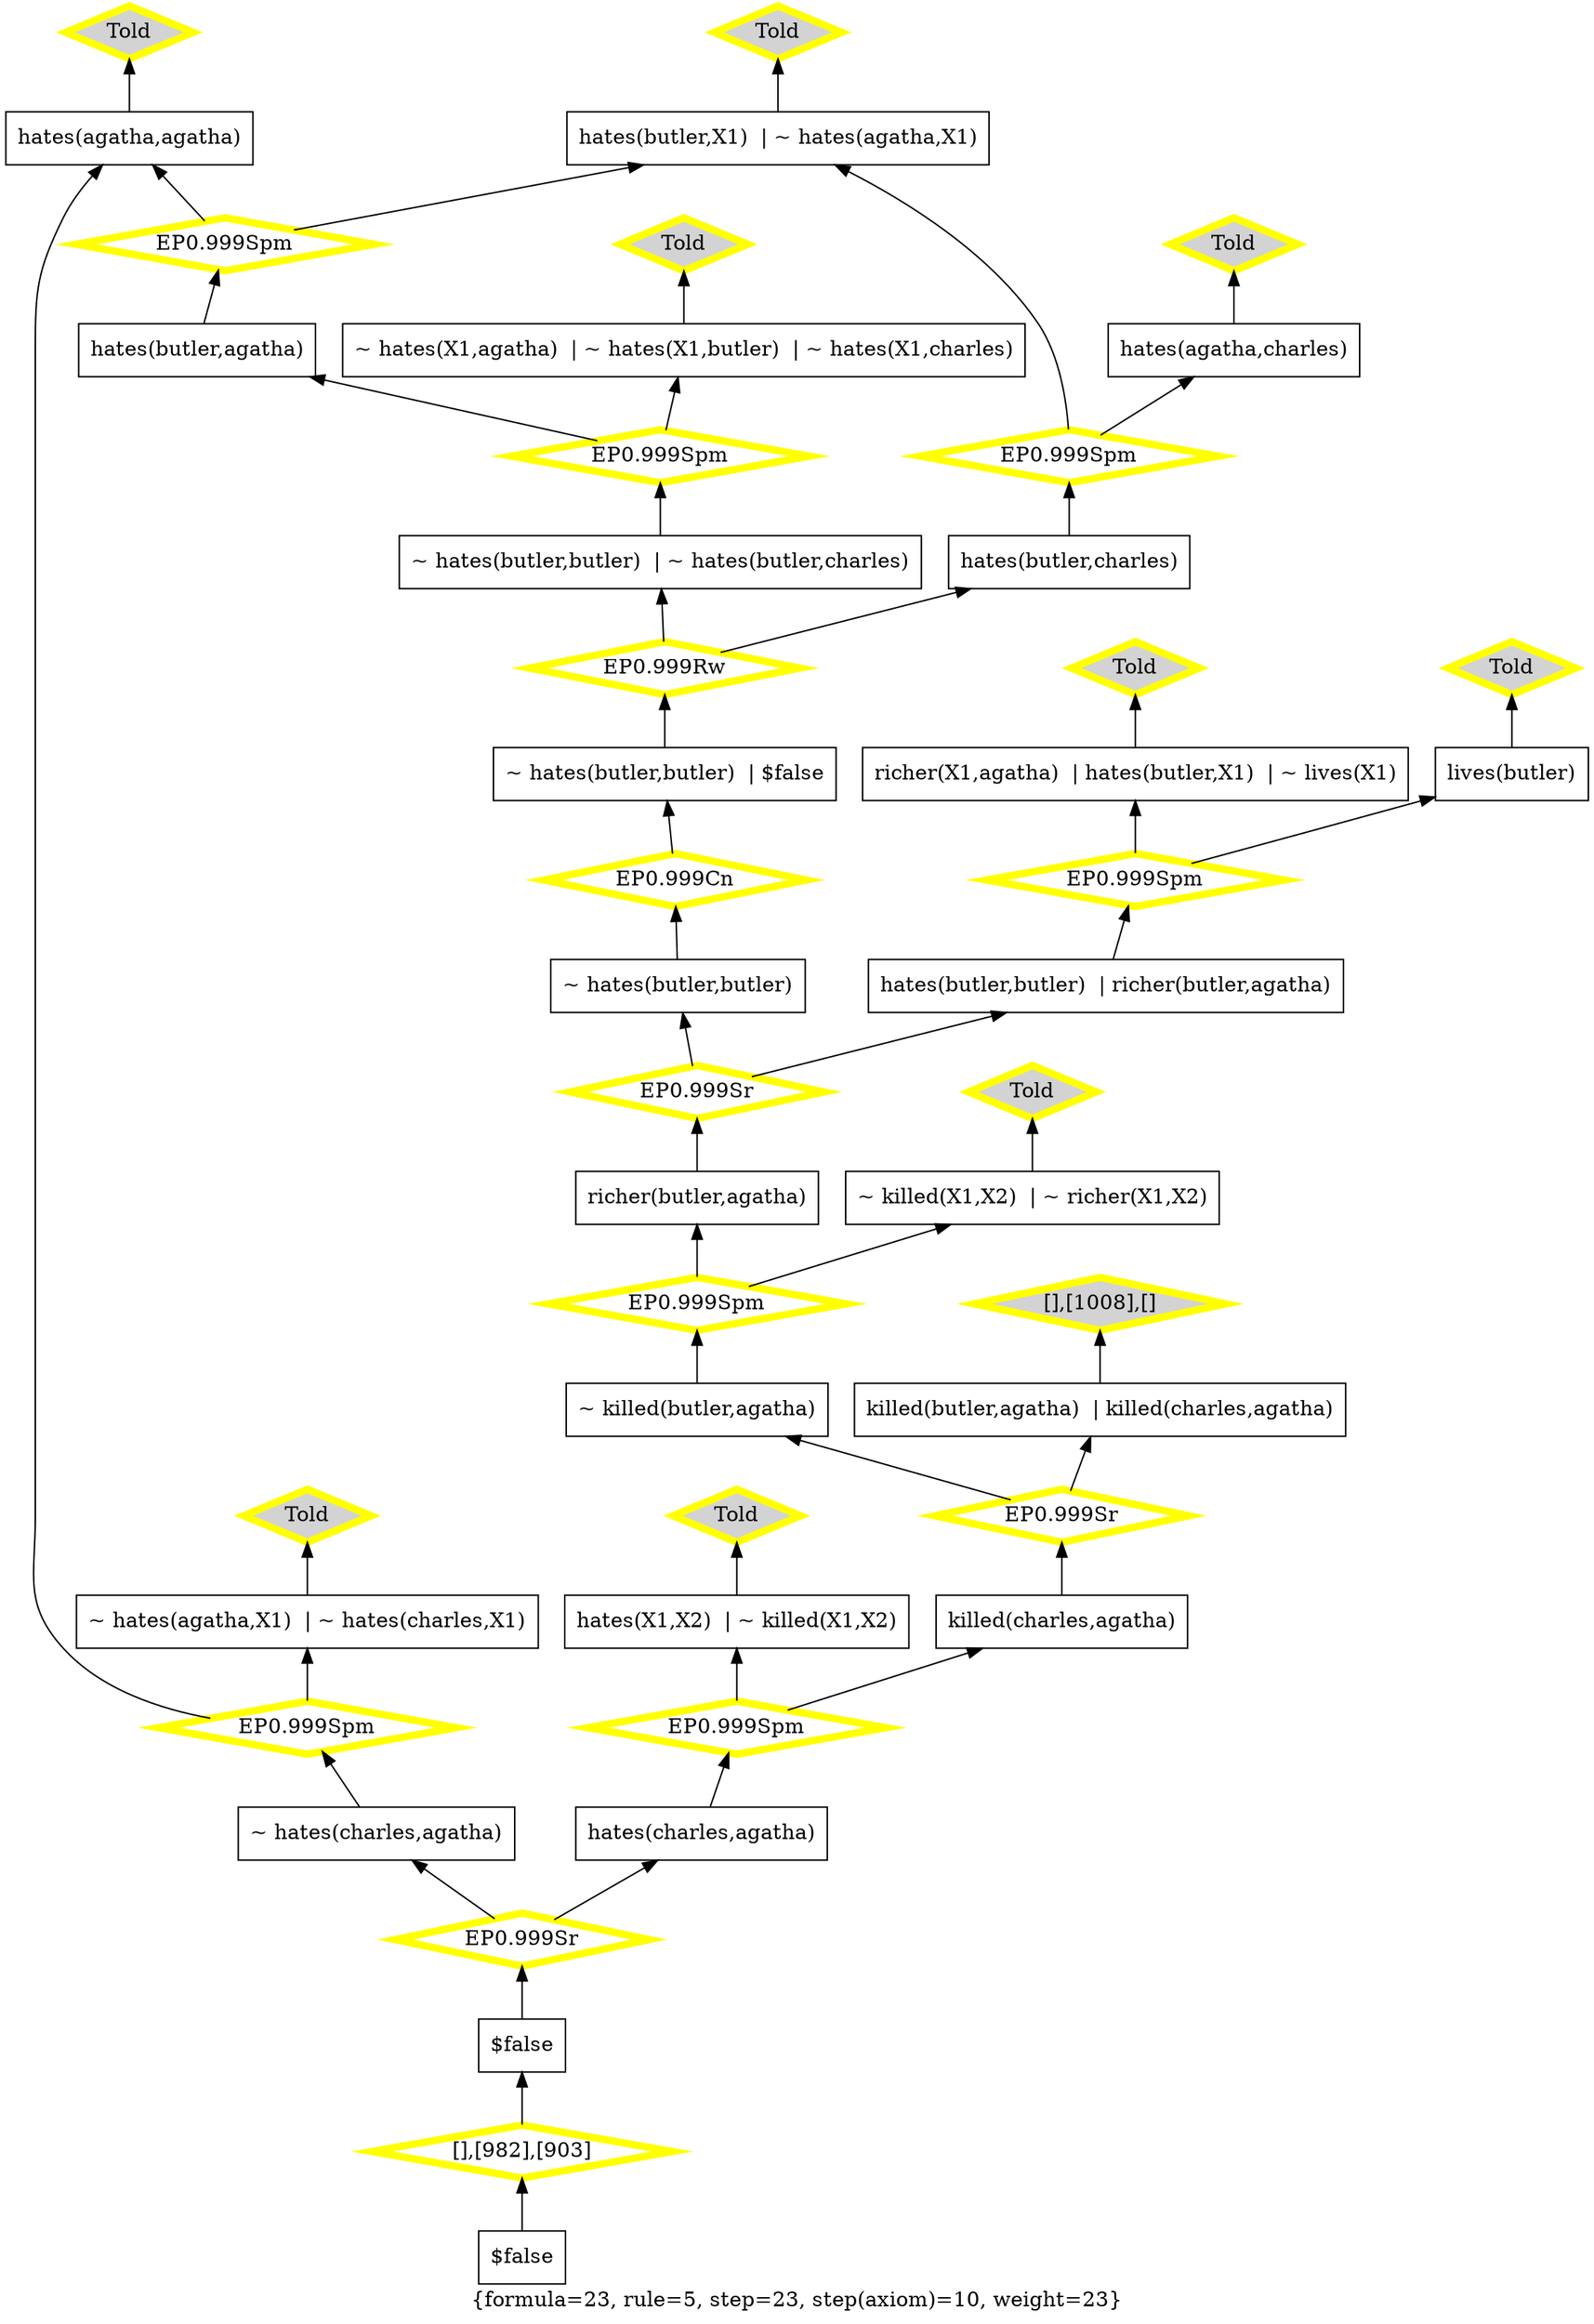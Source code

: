 digraph g 
{ rankdir=BT;
 labelloc=b label="{formula=23, rule=5, step=23, step(axiom)=10, weight=23}"  
 "x_1008" [ color="black" shape="box" label="killed(butler,agatha)  | killed(charles,agatha)" fillcolor="white" style="filled"  ];
  "x_957" [ color="black" shape="box" label="~ killed(X1,X2)  | ~ richer(X1,X2)" fillcolor="white" style="filled"  ];
  "x_892" [ color="black" shape="box" label="richer(X1,agatha)  | hates(butler,X1)  | ~ lives(X1)" fillcolor="white" style="filled"  ];
  "x_893" [ color="black" shape="box" label="hates(butler,charles)" fillcolor="white" style="filled"  ];
  "x_1029" [ color="black" shape="box" label="~ hates(X1,agatha)  | ~ hates(X1,butler)  | ~ hates(X1,charles)" fillcolor="white" style="filled"  ];
  "x_977" [ color="black" shape="box" label="~ hates(charles,agatha)" fillcolor="white" style="filled"  ];
  "x_942" [ color="black" shape="box" label="~ killed(butler,agatha)" fillcolor="white" style="filled"  ];
  "x_979" [ color="black" shape="box" label="hates(butler,butler)  | richer(butler,agatha)" fillcolor="white" style="filled"  ];
  "x_871" [ color="black" shape="box" label="hates(agatha,agatha)" fillcolor="white" style="filled"  ];
  "x_1000" [ color="black" shape="box" label="richer(butler,agatha)" fillcolor="white" style="filled"  ];
  "x_862" [ color="black" shape="box" label="~ hates(butler,butler)  | $false" fillcolor="white" style="filled"  ];
  "x_1003" [ color="black" shape="box" label="hates(X1,X2)  | ~ killed(X1,X2)" fillcolor="white" style="filled"  ];
  "x_982" [ color="black" shape="box" label="$false" fillcolor="white" style="filled"  ];
  "x_1004" [ color="black" shape="box" label="lives(butler)" fillcolor="white" style="filled"  ];
  "x_903" [ color="black" shape="box" label="$false" fillcolor="white" style="filled"  ];
  "x_884" [ color="black" shape="box" label="~ hates(butler,butler)" fillcolor="white" style="filled"  ];
  "x_863" [ color="black" shape="box" label="hates(agatha,charles)" fillcolor="white" style="filled"  ];
  "x_918" [ color="black" shape="box" label="~ hates(butler,butler)  | ~ hates(butler,charles)" fillcolor="white" style="filled"  ];
  "x_886" [ color="black" shape="box" label="hates(charles,agatha)" fillcolor="white" style="filled"  ];
  "x_854" [ color="black" shape="box" label="hates(butler,agatha)" fillcolor="white" style="filled"  ];
  "x_1080" [ color="black" shape="box" label="killed(charles,agatha)" fillcolor="white" style="filled"  ];
  "x_1048" [ color="black" shape="box" label="hates(butler,X1)  | ~ hates(agatha,X1)" fillcolor="white" style="filled"  ];
  "x_890" [ color="black" shape="box" label="~ hates(agatha,X1)  | ~ hates(charles,X1)" fillcolor="white" style="filled"  ];
  "-18798af8:1242f141842:-768e" [ URL="http://browser.inference-web.org/iwbrowser/BrowseNodeSet?url=http%3A%2F%2Finference-web.org%2Fproofs%2Ftptp%2FSolutions%2FPUZ%2FPUZ001-1%2FEP---1.0%2Fanswer.owl%23ns_29" color="yellow" shape="diamond" label="EP0.999Sr" fillcolor="white" style="filled" penwidth="5"  ];
  "x_1000" -> "-18798af8:1242f141842:-768e";
  "-18798af8:1242f141842:-768e" -> "x_884";
  "-18798af8:1242f141842:-768e" -> "x_979";
  "-18798af8:1242f141842:-765d" [ URL="http://browser.inference-web.org/iwbrowser/BrowseNodeSet?url=http%3A%2F%2Finference-web.org%2Fproofs%2Ftptp%2FSolutions%2FPUZ%2FPUZ001-1%2FEP---1.0%2Fanswer.owl%23ns_2" color="yellow" shape="diamond" label="Told" fillcolor="lightgrey" style="filled" penwidth="5"  ];
  "x_1004" -> "-18798af8:1242f141842:-765d";
  "-18798af8:1242f141842:-769d" [ URL="http://browser.inference-web.org/iwbrowser/BrowseNodeSet?url=http%3A%2F%2Finference-web.org%2Fproofs%2Ftptp%2FSolutions%2FPUZ%2FPUZ001-1%2FEP---1.0%2Fanswer.owl%23ns_32" color="yellow" shape="diamond" label="EP0.999Spm" fillcolor="white" style="filled" penwidth="5"  ];
  "x_886" -> "-18798af8:1242f141842:-769d";
  "-18798af8:1242f141842:-769d" -> "x_1003";
  "-18798af8:1242f141842:-769d" -> "x_1080";
  "-18798af8:1242f141842:-76a2" [ URL="http://browser.inference-web.org/iwbrowser/BrowseNodeSet?url=http%3A%2F%2Finference-web.org%2Fproofs%2Ftptp%2FSolutions%2FPUZ%2FPUZ001-1%2FEP---1.0%2Fanswer.owl%23ns_5" color="yellow" shape="diamond" label="Told" fillcolor="lightgrey" style="filled" penwidth="5"  ];
  "x_890" -> "-18798af8:1242f141842:-76a2";
  "-18798af8:1242f141842:-764e" [ URL="http://browser.inference-web.org/iwbrowser/BrowseNodeSet?url=http%3A%2F%2Finference-web.org%2Fproofs%2Ftptp%2FSolutions%2FPUZ%2FPUZ001-1%2FEP---1.0%2Fanswer.owl%23ns_12" color="yellow" shape="diamond" label="[],[1008],[]" fillcolor="lightgrey" style="filled" penwidth="5"  ];
  "x_1008" -> "-18798af8:1242f141842:-764e";
  "-18798af8:1242f141842:-7698" [ URL="http://browser.inference-web.org/iwbrowser/BrowseNodeSet?url=http%3A%2F%2Finference-web.org%2Fproofs%2Ftptp%2FSolutions%2FPUZ%2FPUZ001-1%2FEP---1.0%2Fanswer.owl%23ns_31" color="yellow" shape="diamond" label="EP0.999Sr" fillcolor="white" style="filled" penwidth="5"  ];
  "x_1080" -> "-18798af8:1242f141842:-7698";
  "-18798af8:1242f141842:-7698" -> "x_942";
  "-18798af8:1242f141842:-7698" -> "x_1008";
  "-18798af8:1242f141842:-7667" [ URL="http://browser.inference-web.org/iwbrowser/BrowseNodeSet?url=http%3A%2F%2Finference-web.org%2Fproofs%2Ftptp%2FSolutions%2FPUZ%2FPUZ001-1%2FEP---1.0%2Fanswer.owl%23ns_6" color="yellow" shape="diamond" label="Told" fillcolor="lightgrey" style="filled" penwidth="5"  ];
  "x_1029" -> "-18798af8:1242f141842:-7667";
  "-18798af8:1242f141842:-7653" [ URL="http://browser.inference-web.org/iwbrowser/BrowseNodeSet?url=http%3A%2F%2Finference-web.org%2Fproofs%2Ftptp%2FSolutions%2FPUZ%2FPUZ001-1%2FEP---1.0%2Fanswer.owl%23ns_4" color="yellow" shape="diamond" label="Told" fillcolor="lightgrey" style="filled" penwidth="5"  ];
  "x_957" -> "-18798af8:1242f141842:-7653";
  "-18798af8:1242f141842:-766c" [ URL="http://browser.inference-web.org/iwbrowser/BrowseNodeSet?url=http%3A%2F%2Finference-web.org%2Fproofs%2Ftptp%2FSolutions%2FPUZ%2FPUZ001-1%2FEP---1.0%2Fanswer.owl%23ns_19" color="yellow" shape="diamond" label="EP0.999Spm" fillcolor="white" style="filled" penwidth="5"  ];
  "x_854" -> "-18798af8:1242f141842:-766c";
  "-18798af8:1242f141842:-766c" -> "x_871";
  "-18798af8:1242f141842:-766c" -> "x_1048";
  "-18798af8:1242f141842:-7685" [ URL="http://browser.inference-web.org/iwbrowser/BrowseNodeSet?url=http%3A%2F%2Finference-web.org%2Fproofs%2Ftptp%2FSolutions%2FPUZ%2FPUZ001-1%2FEP---1.0%2Fanswer.owl%23ns_27" color="yellow" shape="diamond" label="EP0.999Rw" fillcolor="white" style="filled" penwidth="5"  ];
  "x_862" -> "-18798af8:1242f141842:-7685";
  "-18798af8:1242f141842:-7685" -> "x_893";
  "-18798af8:1242f141842:-7685" -> "x_918";
  "-18798af8:1242f141842:-76b0" [ URL="http://browser.inference-web.org/iwbrowser/BrowseNodeSet?url=http%3A%2F%2Finference-web.org%2Fproofs%2Ftptp%2FSolutions%2FPUZ%2FPUZ001-1%2FEP---1.0%2Fanswer.owl%23answer" color="yellow" shape="diamond" label="[],[982],[903]" fillcolor="white" style="filled" penwidth="5"  ];
  "x_982" -> "-18798af8:1242f141842:-76b0";
  "-18798af8:1242f141842:-76b0" -> "x_903";
  "-18798af8:1242f141842:-7671" [ URL="http://browser.inference-web.org/iwbrowser/BrowseNodeSet?url=http%3A%2F%2Finference-web.org%2Fproofs%2Ftptp%2FSolutions%2FPUZ%2FPUZ001-1%2FEP---1.0%2Fanswer.owl%23ns_22" color="yellow" shape="diamond" label="EP0.999Spm" fillcolor="white" style="filled" penwidth="5"  ];
  "x_918" -> "-18798af8:1242f141842:-7671";
  "-18798af8:1242f141842:-7671" -> "x_854";
  "-18798af8:1242f141842:-7671" -> "x_1029";
  "-18798af8:1242f141842:-76b5" [ URL="http://browser.inference-web.org/iwbrowser/BrowseNodeSet?url=http%3A%2F%2Finference-web.org%2Fproofs%2Ftptp%2FSolutions%2FPUZ%2FPUZ001-1%2FEP---1.0%2Fanswer.owl%23ns_7" color="yellow" shape="diamond" label="Told" fillcolor="lightgrey" style="filled" penwidth="5"  ];
  "x_871" -> "-18798af8:1242f141842:-76b5";
  "-18798af8:1242f141842:-7689" [ URL="http://browser.inference-web.org/iwbrowser/BrowseNodeSet?url=http%3A%2F%2Finference-web.org%2Fproofs%2Ftptp%2FSolutions%2FPUZ%2FPUZ001-1%2FEP---1.0%2Fanswer.owl%23ns_28" color="yellow" shape="diamond" label="EP0.999Cn" fillcolor="white" style="filled" penwidth="5"  ];
  "x_884" -> "-18798af8:1242f141842:-7689";
  "-18798af8:1242f141842:-7689" -> "x_862";
  "-18798af8:1242f141842:-7662" [ URL="http://browser.inference-web.org/iwbrowser/BrowseNodeSet?url=http%3A%2F%2Finference-web.org%2Fproofs%2Ftptp%2FSolutions%2FPUZ%2FPUZ001-1%2FEP---1.0%2Fanswer.owl%23ns_17" color="yellow" shape="diamond" label="EP0.999Spm" fillcolor="white" style="filled" penwidth="5"  ];
  "x_979" -> "-18798af8:1242f141842:-7662";
  "-18798af8:1242f141842:-7662" -> "x_892";
  "-18798af8:1242f141842:-7662" -> "x_1004";
  "-18798af8:1242f141842:-7649" [ URL="http://browser.inference-web.org/iwbrowser/BrowseNodeSet?url=http%3A%2F%2Finference-web.org%2Fproofs%2Ftptp%2FSolutions%2FPUZ%2FPUZ001-1%2FEP---1.0%2Fanswer.owl%23ns_9" color="yellow" shape="diamond" label="Told" fillcolor="lightgrey" style="filled" penwidth="5"  ];
  "x_1003" -> "-18798af8:1242f141842:-7649";
  "-18798af8:1242f141842:-7658" [ URL="http://browser.inference-web.org/iwbrowser/BrowseNodeSet?url=http%3A%2F%2Finference-web.org%2Fproofs%2Ftptp%2FSolutions%2FPUZ%2FPUZ001-1%2FEP---1.0%2Fanswer.owl%23ns_11" color="yellow" shape="diamond" label="Told" fillcolor="lightgrey" style="filled" penwidth="5"  ];
  "x_892" -> "-18798af8:1242f141842:-7658";
  "-18798af8:1242f141842:-7693" [ URL="http://browser.inference-web.org/iwbrowser/BrowseNodeSet?url=http%3A%2F%2Finference-web.org%2Fproofs%2Ftptp%2FSolutions%2FPUZ%2FPUZ001-1%2FEP---1.0%2Fanswer.owl%23ns_30" color="yellow" shape="diamond" label="EP0.999Spm" fillcolor="white" style="filled" penwidth="5"  ];
  "x_942" -> "-18798af8:1242f141842:-7693";
  "-18798af8:1242f141842:-7693" -> "x_957";
  "-18798af8:1242f141842:-7693" -> "x_1000";
  "-18798af8:1242f141842:-76a7" [ URL="http://browser.inference-web.org/iwbrowser/BrowseNodeSet?url=http%3A%2F%2Finference-web.org%2Fproofs%2Ftptp%2FSolutions%2FPUZ%2FPUZ001-1%2FEP---1.0%2Fanswer.owl%23ns_13" color="yellow" shape="diamond" label="EP0.999Spm" fillcolor="white" style="filled" penwidth="5"  ];
  "x_977" -> "-18798af8:1242f141842:-76a7";
  "-18798af8:1242f141842:-76a7" -> "x_871";
  "-18798af8:1242f141842:-76a7" -> "x_890";
  "-18798af8:1242f141842:-76ac" [ URL="http://browser.inference-web.org/iwbrowser/BrowseNodeSet?url=http%3A%2F%2Finference-web.org%2Fproofs%2Ftptp%2FSolutions%2FPUZ%2FPUZ001-1%2FEP---1.0%2Fanswer.owl%23ns_33" color="yellow" shape="diamond" label="EP0.999Sr" fillcolor="white" style="filled" penwidth="5"  ];
  "x_903" -> "-18798af8:1242f141842:-76ac";
  "-18798af8:1242f141842:-76ac" -> "x_886";
  "-18798af8:1242f141842:-76ac" -> "x_977";
  "-18798af8:1242f141842:-7680" [ URL="http://browser.inference-web.org/iwbrowser/BrowseNodeSet?url=http%3A%2F%2Finference-web.org%2Fproofs%2Ftptp%2FSolutions%2FPUZ%2FPUZ001-1%2FEP---1.0%2Fanswer.owl%23ns_20" color="yellow" shape="diamond" label="EP0.999Spm" fillcolor="white" style="filled" penwidth="5"  ];
  "x_893" -> "-18798af8:1242f141842:-7680";
  "-18798af8:1242f141842:-7680" -> "x_863";
  "-18798af8:1242f141842:-7680" -> "x_1048";
  "-18798af8:1242f141842:-7676" [ URL="http://browser.inference-web.org/iwbrowser/BrowseNodeSet?url=http%3A%2F%2Finference-web.org%2Fproofs%2Ftptp%2FSolutions%2FPUZ%2FPUZ001-1%2FEP---1.0%2Fanswer.owl%23ns_10" color="yellow" shape="diamond" label="Told" fillcolor="lightgrey" style="filled" penwidth="5"  ];
  "x_1048" -> "-18798af8:1242f141842:-7676";
  "-18798af8:1242f141842:-767b" [ URL="http://browser.inference-web.org/iwbrowser/BrowseNodeSet?url=http%3A%2F%2Finference-web.org%2Fproofs%2Ftptp%2FSolutions%2FPUZ%2FPUZ001-1%2FEP---1.0%2Fanswer.owl%23ns_8" color="yellow" shape="diamond" label="Told" fillcolor="lightgrey" style="filled" penwidth="5"  ];
  "x_863" -> "-18798af8:1242f141842:-767b";
  }
